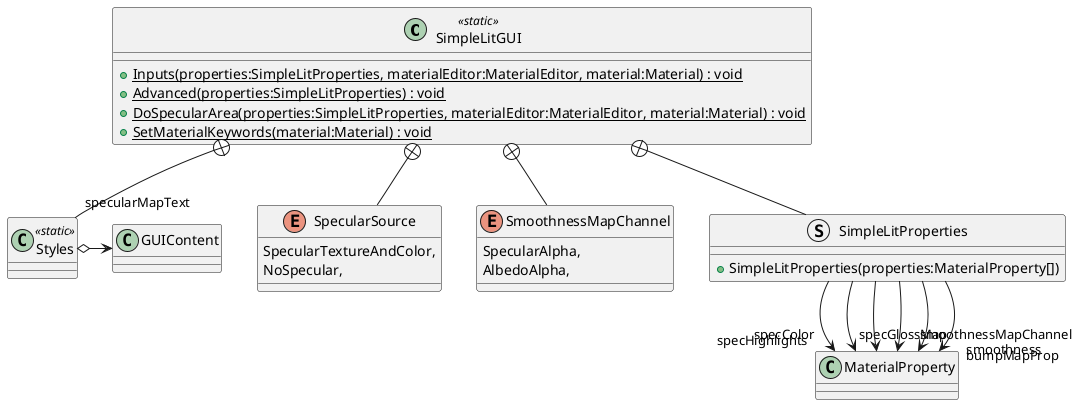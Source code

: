 @startuml
class SimpleLitGUI <<static>> {
    + {static} Inputs(properties:SimpleLitProperties, materialEditor:MaterialEditor, material:Material) : void
    + {static} Advanced(properties:SimpleLitProperties) : void
    + {static} DoSpecularArea(properties:SimpleLitProperties, materialEditor:MaterialEditor, material:Material) : void
    + {static} SetMaterialKeywords(material:Material) : void
}
enum SpecularSource {
    SpecularTextureAndColor,
    NoSpecular,
}
enum SmoothnessMapChannel {
    SpecularAlpha,
    AlbedoAlpha,
}
class Styles <<static>> {
}
struct SimpleLitProperties {
    + SimpleLitProperties(properties:MaterialProperty[])
}
SimpleLitGUI +-- SpecularSource
SimpleLitGUI +-- SmoothnessMapChannel
SimpleLitGUI +-- Styles
Styles o-> "specularMapText" GUIContent
SimpleLitGUI +-- SimpleLitProperties
SimpleLitProperties --> "specColor" MaterialProperty
SimpleLitProperties --> "specGlossMap" MaterialProperty
SimpleLitProperties --> "specHighlights" MaterialProperty
SimpleLitProperties --> "smoothnessMapChannel" MaterialProperty
SimpleLitProperties --> "smoothness" MaterialProperty
SimpleLitProperties --> "bumpMapProp" MaterialProperty
@enduml
